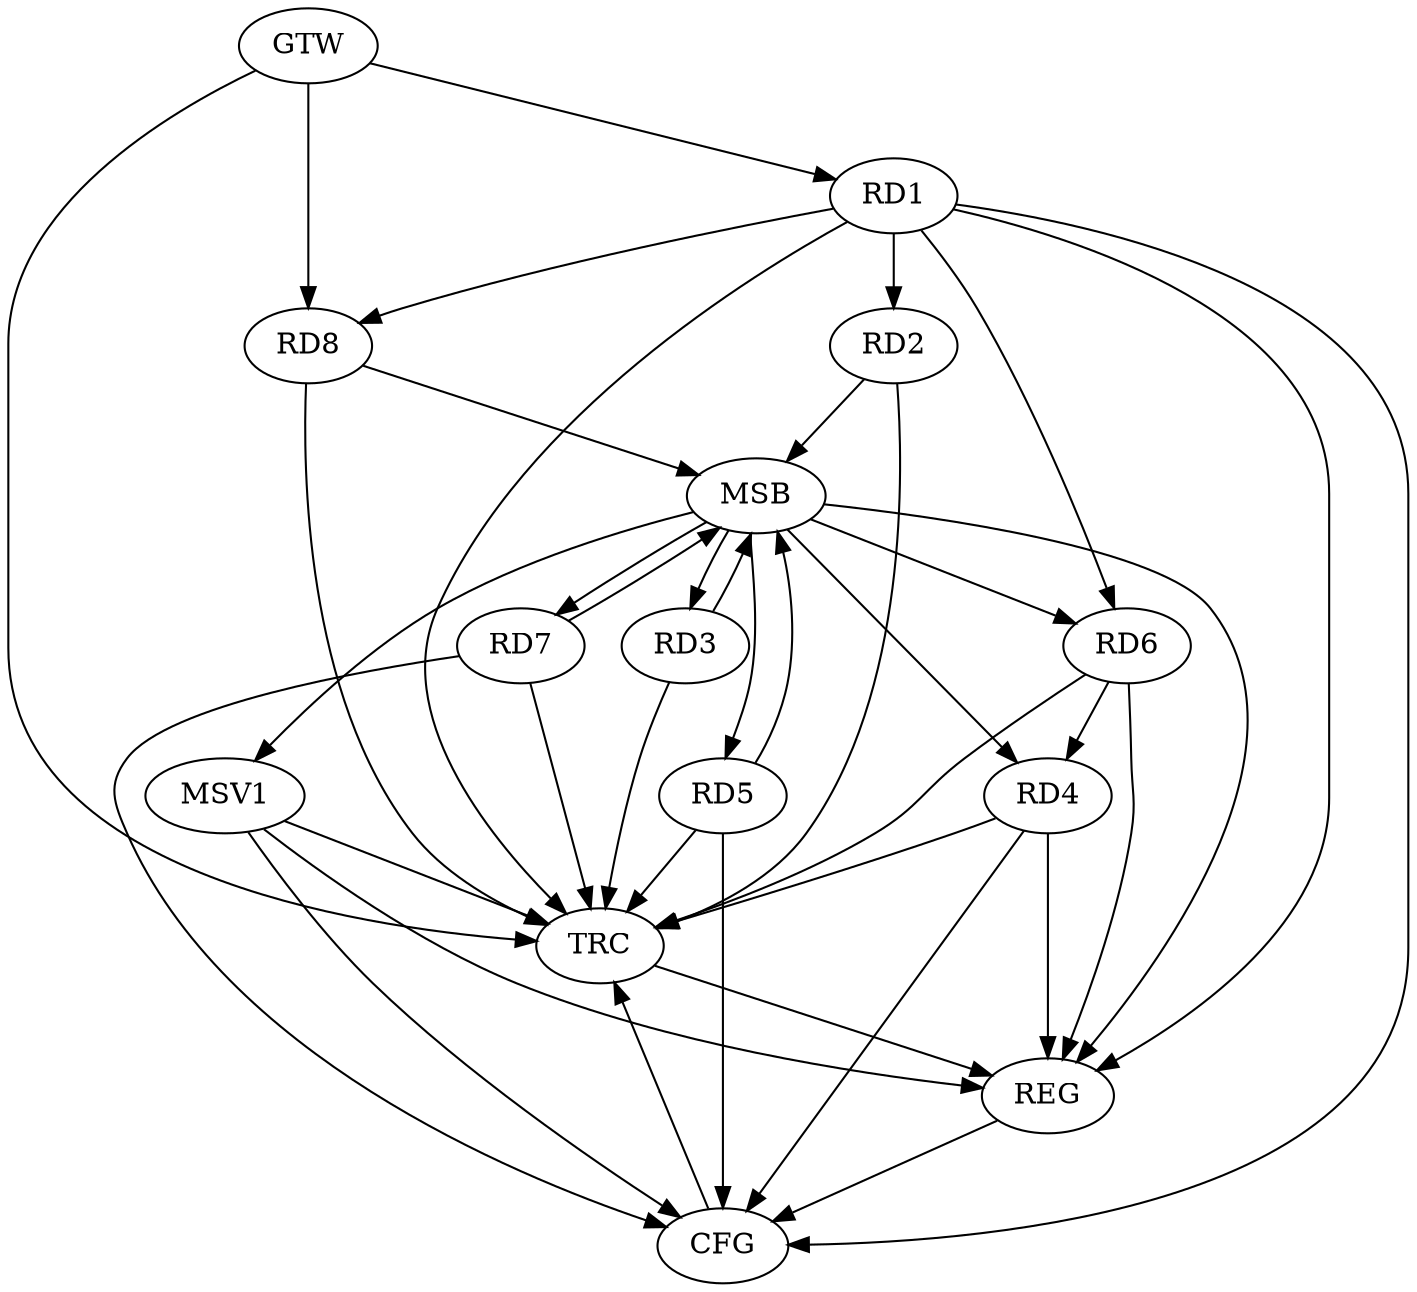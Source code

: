 strict digraph G {
  RD1 [ label="RD1" ];
  RD2 [ label="RD2" ];
  RD3 [ label="RD3" ];
  RD4 [ label="RD4" ];
  RD5 [ label="RD5" ];
  RD6 [ label="RD6" ];
  RD7 [ label="RD7" ];
  RD8 [ label="RD8" ];
  GTW [ label="GTW" ];
  REG [ label="REG" ];
  MSB [ label="MSB" ];
  CFG [ label="CFG" ];
  TRC [ label="TRC" ];
  MSV1 [ label="MSV1" ];
  RD1 -> RD6;
  RD6 -> RD4;
  GTW -> RD1;
  GTW -> RD8;
  RD1 -> REG;
  RD4 -> REG;
  RD6 -> REG;
  RD2 -> MSB;
  MSB -> RD3;
  MSB -> RD6;
  MSB -> REG;
  RD3 -> MSB;
  RD5 -> MSB;
  MSB -> RD7;
  RD7 -> MSB;
  RD8 -> MSB;
  MSB -> RD4;
  MSB -> RD5;
  RD4 -> CFG;
  RD7 -> CFG;
  RD1 -> CFG;
  RD5 -> CFG;
  REG -> CFG;
  RD1 -> TRC;
  RD2 -> TRC;
  RD3 -> TRC;
  RD4 -> TRC;
  RD5 -> TRC;
  RD6 -> TRC;
  RD7 -> TRC;
  RD8 -> TRC;
  GTW -> TRC;
  CFG -> TRC;
  TRC -> REG;
  RD1 -> RD2;
  RD1 -> RD8;
  MSB -> MSV1;
  MSV1 -> REG;
  MSV1 -> TRC;
  MSV1 -> CFG;
}
